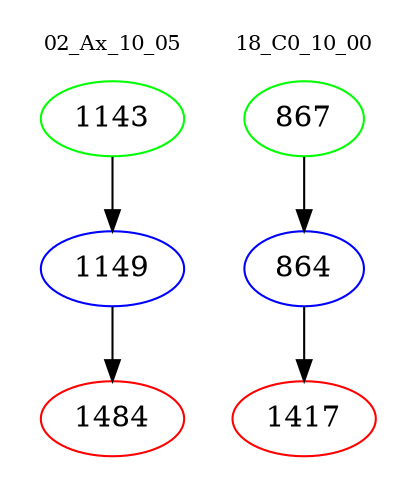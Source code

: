 digraph{
subgraph cluster_0 {
color = white
label = "02_Ax_10_05";
fontsize=10;
T0_1143 [label="1143", color="green"]
T0_1143 -> T0_1149 [color="black"]
T0_1149 [label="1149", color="blue"]
T0_1149 -> T0_1484 [color="black"]
T0_1484 [label="1484", color="red"]
}
subgraph cluster_1 {
color = white
label = "18_C0_10_00";
fontsize=10;
T1_867 [label="867", color="green"]
T1_867 -> T1_864 [color="black"]
T1_864 [label="864", color="blue"]
T1_864 -> T1_1417 [color="black"]
T1_1417 [label="1417", color="red"]
}
}
